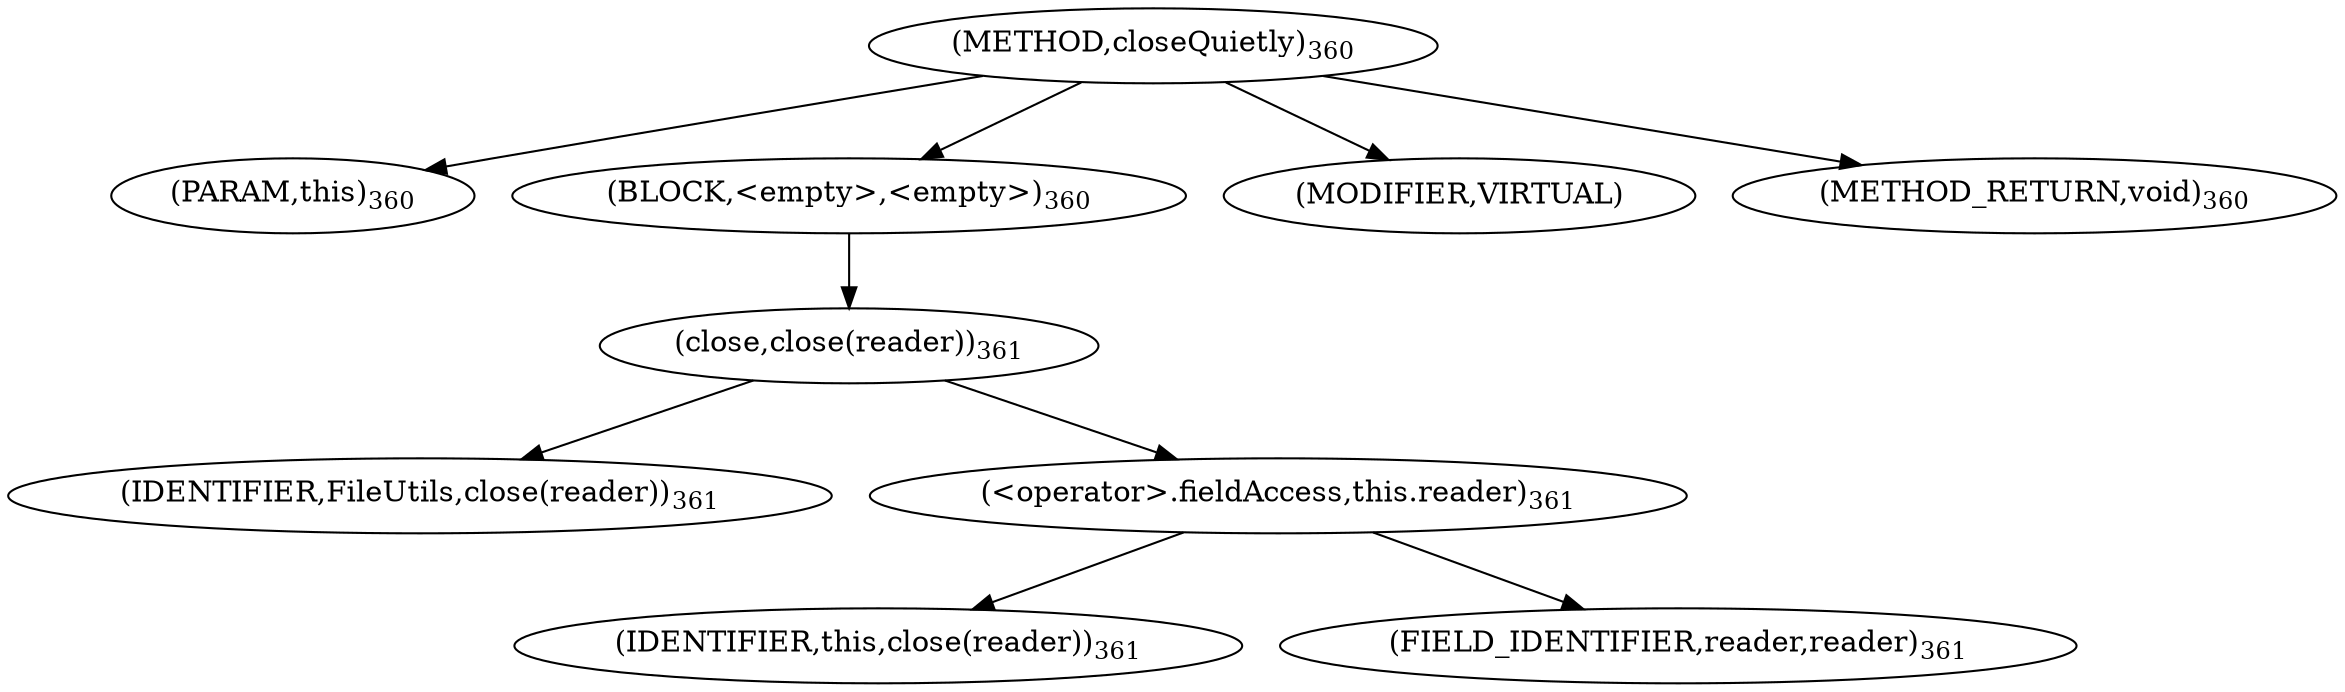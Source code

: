 digraph "closeQuietly" {  
"857" [label = <(METHOD,closeQuietly)<SUB>360</SUB>> ]
"858" [label = <(PARAM,this)<SUB>360</SUB>> ]
"859" [label = <(BLOCK,&lt;empty&gt;,&lt;empty&gt;)<SUB>360</SUB>> ]
"860" [label = <(close,close(reader))<SUB>361</SUB>> ]
"861" [label = <(IDENTIFIER,FileUtils,close(reader))<SUB>361</SUB>> ]
"862" [label = <(&lt;operator&gt;.fieldAccess,this.reader)<SUB>361</SUB>> ]
"863" [label = <(IDENTIFIER,this,close(reader))<SUB>361</SUB>> ]
"864" [label = <(FIELD_IDENTIFIER,reader,reader)<SUB>361</SUB>> ]
"865" [label = <(MODIFIER,VIRTUAL)> ]
"866" [label = <(METHOD_RETURN,void)<SUB>360</SUB>> ]
  "857" -> "858" 
  "857" -> "859" 
  "857" -> "865" 
  "857" -> "866" 
  "859" -> "860" 
  "860" -> "861" 
  "860" -> "862" 
  "862" -> "863" 
  "862" -> "864" 
}

